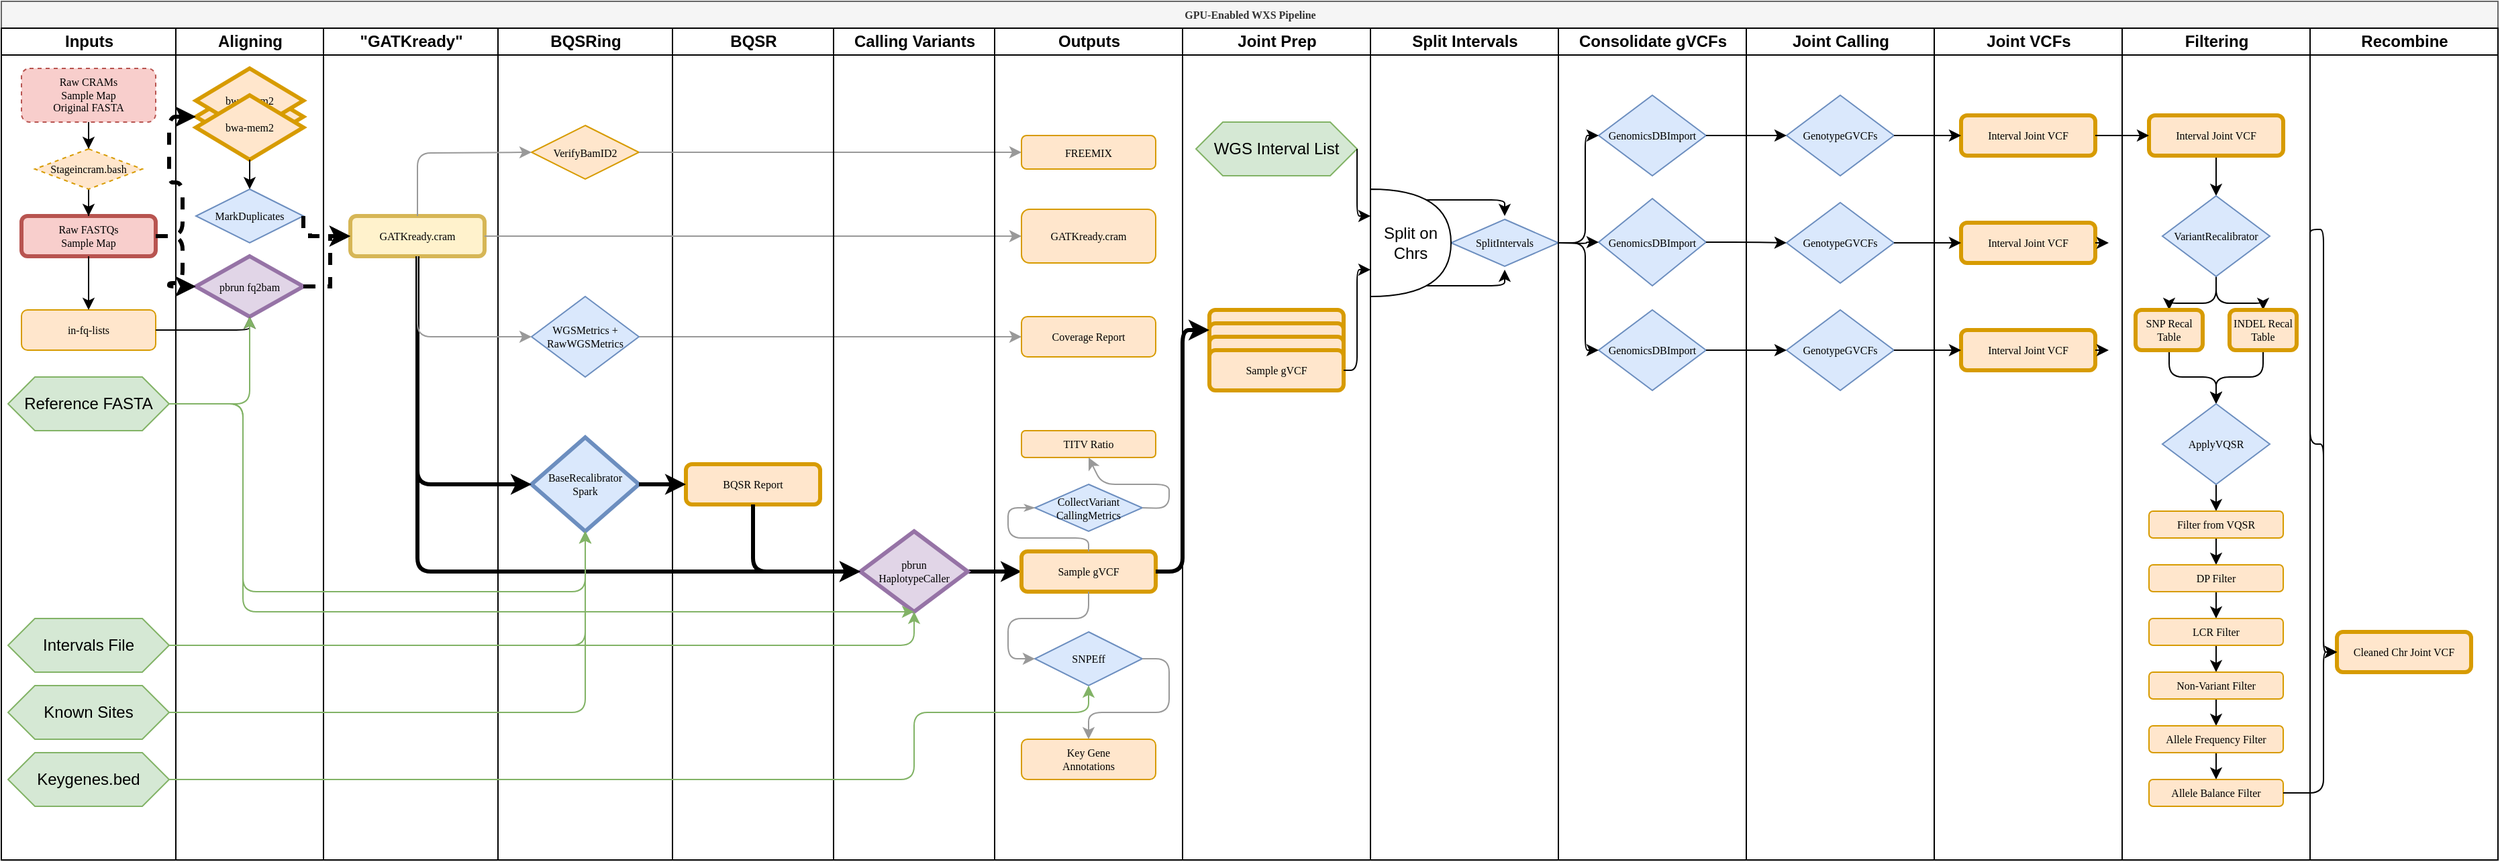 <mxfile version="20.5.1" type="device"><diagram name="Page-1" id="74e2e168-ea6b-b213-b513-2b3c1d86103e"><mxGraphModel dx="782" dy="436" grid="1" gridSize="10" guides="1" tooltips="1" connect="1" arrows="1" fold="1" page="1" pageScale="1" pageWidth="1100" pageHeight="850" background="none" math="0" shadow="0"><root><mxCell id="0"/><mxCell id="1" parent="0"/><mxCell id="77e6c97f196da883-1" value="GPU-Enabled WXS Pipeline" style="swimlane;html=1;childLayout=stackLayout;startSize=20;rounded=0;shadow=0;labelBackgroundColor=none;strokeWidth=1;fontFamily=Verdana;fontSize=8;align=center;fillColor=#f5f5f5;fontColor=#333333;strokeColor=#666666;" parent="1" vertex="1"><mxGeometry x="110" y="30" width="1860" height="640" as="geometry"/></mxCell><mxCell id="77e6c97f196da883-2" value="Inputs" style="swimlane;html=1;startSize=20;" parent="77e6c97f196da883-1" vertex="1"><mxGeometry y="20" width="130" height="620" as="geometry"/></mxCell><mxCell id="Nnj7Wq_yGs6EVmE-nwQ6-4" value="" style="edgeStyle=orthogonalEdgeStyle;rounded=0;orthogonalLoop=1;jettySize=auto;html=1;dashed=1;dashPattern=1 1;" parent="77e6c97f196da883-2" source="77e6c97f196da883-8" target="Nnj7Wq_yGs6EVmE-nwQ6-1" edge="1"><mxGeometry relative="1" as="geometry"/></mxCell><mxCell id="77e6c97f196da883-8" value="Raw CRAMs&lt;br&gt;Sample Map&lt;br&gt;Original FASTA" style="rounded=1;whiteSpace=wrap;html=1;shadow=0;labelBackgroundColor=none;strokeWidth=1;fontFamily=Verdana;fontSize=8;align=center;dashed=1;fillColor=#f8cecc;strokeColor=#b85450;" parent="77e6c97f196da883-2" vertex="1"><mxGeometry x="15" y="30" width="100" height="40" as="geometry"/></mxCell><mxCell id="77e6c97f196da883-9" value="Raw FASTQs&lt;br&gt;Sample Map" style="rounded=1;whiteSpace=wrap;html=1;shadow=0;labelBackgroundColor=none;strokeWidth=3;fontFamily=Verdana;fontSize=8;align=center;fillColor=#f8cecc;strokeColor=#b85450;" parent="77e6c97f196da883-2" vertex="1"><mxGeometry x="15" y="140" width="100" height="30" as="geometry"/></mxCell><mxCell id="Nnj7Wq_yGs6EVmE-nwQ6-3" value="" style="edgeStyle=orthogonalEdgeStyle;rounded=0;orthogonalLoop=1;jettySize=auto;html=1;dashed=1;dashPattern=1 1;" parent="77e6c97f196da883-2" source="Nnj7Wq_yGs6EVmE-nwQ6-1" target="77e6c97f196da883-9" edge="1"><mxGeometry relative="1" as="geometry"/></mxCell><mxCell id="Nnj7Wq_yGs6EVmE-nwQ6-1" value="Stageincram.bash" style="rhombus;whiteSpace=wrap;html=1;rounded=0;shadow=0;labelBackgroundColor=none;strokeWidth=1;fontFamily=Verdana;fontSize=8;align=center;dashed=1;fillColor=#ffe6cc;strokeColor=#d79b00;" parent="77e6c97f196da883-2" vertex="1"><mxGeometry x="25" y="90" width="80" height="30" as="geometry"/></mxCell><mxCell id="Nnj7Wq_yGs6EVmE-nwQ6-7" value="in-fq-lists" style="rounded=1;whiteSpace=wrap;html=1;shadow=0;labelBackgroundColor=none;strokeWidth=1;fontFamily=Verdana;fontSize=8;align=center;fillColor=#ffe6cc;strokeColor=#d79b00;" parent="77e6c97f196da883-2" vertex="1"><mxGeometry x="15" y="210" width="100" height="30" as="geometry"/></mxCell><mxCell id="Nnj7Wq_yGs6EVmE-nwQ6-11" value="" style="endArrow=classic;html=1;rounded=0;exitX=0.5;exitY=1;exitDx=0;exitDy=0;entryX=0.5;entryY=0;entryDx=0;entryDy=0;" parent="77e6c97f196da883-2" source="77e6c97f196da883-9" target="Nnj7Wq_yGs6EVmE-nwQ6-7" edge="1"><mxGeometry width="50" height="50" relative="1" as="geometry"><mxPoint x="305" y="240" as="sourcePoint"/><mxPoint x="355" y="190" as="targetPoint"/><Array as="points"/></mxGeometry></mxCell><mxCell id="Nnj7Wq_yGs6EVmE-nwQ6-55" value="Reference FASTA" style="shape=hexagon;perimeter=hexagonPerimeter2;whiteSpace=wrap;html=1;fixedSize=1;fillColor=#d5e8d4;strokeColor=#82b366;" parent="77e6c97f196da883-2" vertex="1"><mxGeometry x="5" y="260" width="120" height="40" as="geometry"/></mxCell><mxCell id="Nnj7Wq_yGs6EVmE-nwQ6-56" value="Intervals File" style="shape=hexagon;perimeter=hexagonPerimeter2;whiteSpace=wrap;html=1;fixedSize=1;fillColor=#d5e8d4;strokeColor=#82b366;" parent="77e6c97f196da883-2" vertex="1"><mxGeometry x="5" y="440" width="120" height="40" as="geometry"/></mxCell><mxCell id="Nnj7Wq_yGs6EVmE-nwQ6-62" value="Known Sites" style="shape=hexagon;perimeter=hexagonPerimeter2;whiteSpace=wrap;html=1;fixedSize=1;fillColor=#d5e8d4;strokeColor=#82b366;" parent="77e6c97f196da883-2" vertex="1"><mxGeometry x="5" y="490" width="120" height="40" as="geometry"/></mxCell><mxCell id="Nnj7Wq_yGs6EVmE-nwQ6-66" value="Keygenes.bed" style="shape=hexagon;perimeter=hexagonPerimeter2;whiteSpace=wrap;html=1;fixedSize=1;fillColor=#d5e8d4;strokeColor=#82b366;" parent="77e6c97f196da883-2" vertex="1"><mxGeometry x="5" y="540" width="120" height="40" as="geometry"/></mxCell><mxCell id="Nnj7Wq_yGs6EVmE-nwQ6-24" value="" style="edgeStyle=orthogonalEdgeStyle;rounded=0;orthogonalLoop=1;jettySize=auto;html=1;fillColor=#f5f5f5;strokeColor=#999999;" parent="77e6c97f196da883-1" source="Nnj7Wq_yGs6EVmE-nwQ6-22" target="Nnj7Wq_yGs6EVmE-nwQ6-23" edge="1"><mxGeometry relative="1" as="geometry"/></mxCell><mxCell id="77e6c97f196da883-3" value="Aligning" style="swimlane;html=1;startSize=20;" parent="77e6c97f196da883-1" vertex="1"><mxGeometry x="130" y="20" width="110" height="620" as="geometry"/></mxCell><mxCell id="Nnj7Wq_yGs6EVmE-nwQ6-5" value="pbrun fq2bam" style="rhombus;whiteSpace=wrap;html=1;rounded=0;shadow=0;labelBackgroundColor=none;strokeWidth=3;fontFamily=Verdana;fontSize=8;align=center;fillColor=#e1d5e7;strokeColor=#9673a6;" parent="77e6c97f196da883-3" vertex="1"><mxGeometry x="15" y="170" width="80" height="45" as="geometry"/></mxCell><mxCell id="TSq1mU4a56lTS22iXald-4" value="bwa-mem2" style="rhombus;whiteSpace=wrap;html=1;rounded=0;shadow=0;labelBackgroundColor=none;strokeWidth=3;fontFamily=Verdana;fontSize=8;align=center;fillColor=#ffe6cc;strokeColor=#d79b00;" parent="77e6c97f196da883-3" vertex="1"><mxGeometry x="15" y="42" width="80" height="48" as="geometry"/></mxCell><mxCell id="xKvOOhsYieL9IacCuS3Y-2" value="bwa-mem2" style="rhombus;whiteSpace=wrap;html=1;rounded=0;shadow=0;labelBackgroundColor=none;strokeWidth=3;fontFamily=Verdana;fontSize=8;align=center;fillColor=#ffe6cc;strokeColor=#d79b00;" vertex="1" parent="77e6c97f196da883-3"><mxGeometry x="15" y="30" width="80" height="48" as="geometry"/></mxCell><mxCell id="xKvOOhsYieL9IacCuS3Y-3" value="bwa-mem2" style="rhombus;whiteSpace=wrap;html=1;rounded=0;shadow=0;labelBackgroundColor=none;strokeWidth=3;fontFamily=Verdana;fontSize=8;align=center;fillColor=#ffe6cc;strokeColor=#d79b00;" vertex="1" parent="77e6c97f196da883-3"><mxGeometry x="15" y="50" width="80" height="48" as="geometry"/></mxCell><mxCell id="xKvOOhsYieL9IacCuS3Y-5" value="MarkDuplicates" style="rhombus;whiteSpace=wrap;html=1;rounded=0;shadow=0;labelBackgroundColor=none;strokeWidth=1;fontFamily=Verdana;fontSize=8;align=center;fillColor=#dae8fc;strokeColor=#6c8ebf;" vertex="1" parent="77e6c97f196da883-3"><mxGeometry x="15" y="120" width="80" height="40" as="geometry"/></mxCell><mxCell id="xKvOOhsYieL9IacCuS3Y-4" style="edgeStyle=orthogonalEdgeStyle;rounded=0;orthogonalLoop=1;jettySize=auto;html=1;exitX=0.5;exitY=1;exitDx=0;exitDy=0;entryX=0.5;entryY=0;entryDx=0;entryDy=0;" edge="1" parent="77e6c97f196da883-3" source="xKvOOhsYieL9IacCuS3Y-3" target="xKvOOhsYieL9IacCuS3Y-5"><mxGeometry relative="1" as="geometry"><mxPoint x="55" y="120" as="targetPoint"/></mxGeometry></mxCell><mxCell id="77e6c97f196da883-4" value="&quot;GATKready&quot;" style="swimlane;html=1;startSize=20;" parent="77e6c97f196da883-1" vertex="1"><mxGeometry x="240" y="20" width="130" height="620" as="geometry"/></mxCell><mxCell id="Nnj7Wq_yGs6EVmE-nwQ6-12" value="GATKready.cram" style="rounded=1;whiteSpace=wrap;html=1;shadow=0;labelBackgroundColor=none;strokeWidth=3;fontFamily=Verdana;fontSize=8;align=center;fillColor=#fff2cc;strokeColor=#d6b656;" parent="77e6c97f196da883-4" vertex="1"><mxGeometry x="20" y="140" width="100" height="30" as="geometry"/></mxCell><mxCell id="77e6c97f196da883-5" value="BQSRing" style="swimlane;html=1;startSize=20;" parent="77e6c97f196da883-1" vertex="1"><mxGeometry x="370" y="20" width="130" height="620" as="geometry"/></mxCell><mxCell id="Nnj7Wq_yGs6EVmE-nwQ6-36" style="edgeStyle=orthogonalEdgeStyle;rounded=1;orthogonalLoop=1;jettySize=auto;html=1;exitX=0.5;exitY=1;exitDx=0;exitDy=0;" parent="77e6c97f196da883-5" edge="1"><mxGeometry relative="1" as="geometry"><mxPoint x="80" y="440" as="sourcePoint"/><mxPoint x="80" y="440" as="targetPoint"/></mxGeometry></mxCell><mxCell id="Nnj7Wq_yGs6EVmE-nwQ6-22" value="WGSMetrics + RawWGSMetrics" style="rhombus;whiteSpace=wrap;html=1;rounded=0;shadow=0;labelBackgroundColor=none;strokeWidth=1;fontFamily=Verdana;fontSize=8;align=center;fillColor=#dae8fc;strokeColor=#6c8ebf;" parent="77e6c97f196da883-5" vertex="1"><mxGeometry x="25" y="200" width="80" height="60" as="geometry"/></mxCell><mxCell id="Nnj7Wq_yGs6EVmE-nwQ6-17" value="BaseRecalibrator&lt;br&gt;Spark" style="rhombus;whiteSpace=wrap;html=1;rounded=0;shadow=0;labelBackgroundColor=none;strokeWidth=3;fontFamily=Verdana;fontSize=8;align=center;fillColor=#dae8fc;strokeColor=#6c8ebf;" parent="77e6c97f196da883-5" vertex="1"><mxGeometry x="25" y="305" width="80" height="70" as="geometry"/></mxCell><mxCell id="Nnj7Wq_yGs6EVmE-nwQ6-28" value="VerifyBamID2" style="rhombus;whiteSpace=wrap;html=1;rounded=0;shadow=0;labelBackgroundColor=none;strokeWidth=1;fontFamily=Verdana;fontSize=8;align=center;fillColor=#ffe6cc;strokeColor=#d79b00;" parent="77e6c97f196da883-5" vertex="1"><mxGeometry x="25" y="72.5" width="80" height="40" as="geometry"/></mxCell><mxCell id="77e6c97f196da883-6" value="BQSR" style="swimlane;html=1;startSize=20;" parent="77e6c97f196da883-1" vertex="1"><mxGeometry x="500" y="20" width="120" height="620" as="geometry"/></mxCell><mxCell id="Nnj7Wq_yGs6EVmE-nwQ6-25" value="BQSR Report" style="rounded=1;whiteSpace=wrap;html=1;shadow=0;labelBackgroundColor=none;strokeWidth=3;fontFamily=Verdana;fontSize=8;align=center;fillColor=#ffe6cc;strokeColor=#d79b00;" parent="77e6c97f196da883-6" vertex="1"><mxGeometry x="10" y="325" width="100" height="30" as="geometry"/></mxCell><mxCell id="Nnj7Wq_yGs6EVmE-nwQ6-13" value="" style="edgeStyle=orthogonalEdgeStyle;rounded=0;orthogonalLoop=1;jettySize=auto;html=1;strokeWidth=3;dashed=1;" parent="77e6c97f196da883-1" source="Nnj7Wq_yGs6EVmE-nwQ6-5" target="Nnj7Wq_yGs6EVmE-nwQ6-12" edge="1"><mxGeometry relative="1" as="geometry"/></mxCell><mxCell id="Nnj7Wq_yGs6EVmE-nwQ6-19" value="" style="edgeStyle=orthogonalEdgeStyle;rounded=0;orthogonalLoop=1;jettySize=auto;html=1;fillColor=#f5f5f5;strokeColor=#999999;exitX=1;exitY=0.5;exitDx=0;exitDy=0;" parent="77e6c97f196da883-1" source="Nnj7Wq_yGs6EVmE-nwQ6-12" target="77e6c97f196da883-12" edge="1"><mxGeometry relative="1" as="geometry"><mxPoint x="475" y="175" as="sourcePoint"/></mxGeometry></mxCell><mxCell id="Nnj7Wq_yGs6EVmE-nwQ6-26" value="" style="edgeStyle=orthogonalEdgeStyle;rounded=0;orthogonalLoop=1;jettySize=auto;html=1;strokeWidth=3;" parent="77e6c97f196da883-1" source="Nnj7Wq_yGs6EVmE-nwQ6-17" target="Nnj7Wq_yGs6EVmE-nwQ6-25" edge="1"><mxGeometry relative="1" as="geometry"/></mxCell><mxCell id="Nnj7Wq_yGs6EVmE-nwQ6-32" value="" style="edgeStyle=orthogonalEdgeStyle;rounded=0;orthogonalLoop=1;jettySize=auto;html=1;strokeColor=#999999;" parent="77e6c97f196da883-1" source="Nnj7Wq_yGs6EVmE-nwQ6-28" target="Nnj7Wq_yGs6EVmE-nwQ6-31" edge="1"><mxGeometry relative="1" as="geometry"/></mxCell><mxCell id="Nnj7Wq_yGs6EVmE-nwQ6-37" value="" style="edgeStyle=orthogonalEdgeStyle;rounded=1;orthogonalLoop=1;jettySize=auto;html=1;strokeWidth=3;" parent="77e6c97f196da883-1" source="Nnj7Wq_yGs6EVmE-nwQ6-33" target="77e6c97f196da883-15" edge="1"><mxGeometry relative="1" as="geometry"/></mxCell><mxCell id="Nnj7Wq_yGs6EVmE-nwQ6-18" value="" style="edgeStyle=orthogonalEdgeStyle;rounded=1;orthogonalLoop=1;jettySize=auto;html=1;entryX=0;entryY=0.5;entryDx=0;entryDy=0;strokeWidth=3;" parent="77e6c97f196da883-1" source="Nnj7Wq_yGs6EVmE-nwQ6-12" target="Nnj7Wq_yGs6EVmE-nwQ6-17" edge="1"><mxGeometry relative="1" as="geometry"><Array as="points"><mxPoint x="310" y="360"/></Array></mxGeometry></mxCell><mxCell id="Nnj7Wq_yGs6EVmE-nwQ6-8" value="" style="endArrow=classic;html=1;rounded=1;exitX=1;exitY=0.5;exitDx=0;exitDy=0;entryX=0.5;entryY=1;entryDx=0;entryDy=0;" parent="77e6c97f196da883-1" source="Nnj7Wq_yGs6EVmE-nwQ6-7" target="Nnj7Wq_yGs6EVmE-nwQ6-5" edge="1"><mxGeometry width="50" height="50" relative="1" as="geometry"><mxPoint x="310" y="270" as="sourcePoint"/><mxPoint x="360" y="220" as="targetPoint"/><Array as="points"><mxPoint x="185" y="245"/></Array></mxGeometry></mxCell><mxCell id="77e6c97f196da883-7" value="Calling Variants" style="swimlane;html=1;startSize=20;" parent="77e6c97f196da883-1" vertex="1"><mxGeometry x="620" y="20" width="120" height="620" as="geometry"/></mxCell><mxCell id="Nnj7Wq_yGs6EVmE-nwQ6-33" value="pbrun&lt;br&gt;HaplotypeCaller" style="rhombus;whiteSpace=wrap;html=1;rounded=0;shadow=0;labelBackgroundColor=none;strokeWidth=3;fontFamily=Verdana;fontSize=8;align=center;fillColor=#e1d5e7;strokeColor=#9673a6;" parent="77e6c97f196da883-7" vertex="1"><mxGeometry x="20" y="375" width="80" height="60" as="geometry"/></mxCell><mxCell id="Nnj7Wq_yGs6EVmE-nwQ6-35" value="" style="endArrow=classic;html=1;rounded=1;exitX=0.5;exitY=1;exitDx=0;exitDy=0;entryX=0;entryY=0.5;entryDx=0;entryDy=0;strokeWidth=3;" parent="77e6c97f196da883-1" source="Nnj7Wq_yGs6EVmE-nwQ6-12" target="Nnj7Wq_yGs6EVmE-nwQ6-33" edge="1"><mxGeometry width="50" height="50" relative="1" as="geometry"><mxPoint x="310" y="280" as="sourcePoint"/><mxPoint x="190" y="420" as="targetPoint"/><Array as="points"><mxPoint x="310" y="425"/></Array></mxGeometry></mxCell><mxCell id="Nnj7Wq_yGs6EVmE-nwQ6-34" value="" style="edgeStyle=orthogonalEdgeStyle;rounded=1;orthogonalLoop=1;jettySize=auto;html=1;strokeWidth=3;" parent="77e6c97f196da883-1" source="Nnj7Wq_yGs6EVmE-nwQ6-25" target="Nnj7Wq_yGs6EVmE-nwQ6-33" edge="1"><mxGeometry relative="1" as="geometry"><Array as="points"><mxPoint x="560" y="425"/></Array></mxGeometry></mxCell><mxCell id="Nnj7Wq_yGs6EVmE-nwQ6-51" value="" style="edgeStyle=orthogonalEdgeStyle;rounded=1;orthogonalLoop=1;jettySize=auto;html=1;strokeWidth=3;dashed=1;" parent="77e6c97f196da883-1" source="77e6c97f196da883-9" target="Nnj7Wq_yGs6EVmE-nwQ6-5" edge="1"><mxGeometry relative="1" as="geometry"/></mxCell><mxCell id="Nnj7Wq_yGs6EVmE-nwQ6-44" value="Outputs" style="swimlane;html=1;startSize=20;" parent="77e6c97f196da883-1" vertex="1"><mxGeometry x="740" y="20" width="140" height="620" as="geometry"/></mxCell><mxCell id="77e6c97f196da883-15" value="Sample gVCF" style="rounded=1;whiteSpace=wrap;html=1;shadow=0;labelBackgroundColor=none;strokeWidth=3;fontFamily=Verdana;fontSize=8;align=center;fillColor=#ffe6cc;strokeColor=#d79b00;" parent="Nnj7Wq_yGs6EVmE-nwQ6-44" vertex="1"><mxGeometry x="20" y="390" width="100" height="30" as="geometry"/></mxCell><mxCell id="77e6c97f196da883-18" value="TITV Ratio" style="rounded=1;whiteSpace=wrap;html=1;shadow=0;labelBackgroundColor=none;strokeWidth=1;fontFamily=Verdana;fontSize=8;align=center;fillColor=#ffe6cc;strokeColor=#d79b00;" parent="Nnj7Wq_yGs6EVmE-nwQ6-44" vertex="1"><mxGeometry x="20" y="300" width="100" height="20" as="geometry"/></mxCell><mxCell id="Nnj7Wq_yGs6EVmE-nwQ6-23" value="Coverage Report" style="rounded=1;whiteSpace=wrap;html=1;shadow=0;labelBackgroundColor=none;strokeWidth=1;fontFamily=Verdana;fontSize=8;align=center;fillColor=#ffe6cc;strokeColor=#d79b00;" parent="Nnj7Wq_yGs6EVmE-nwQ6-44" vertex="1"><mxGeometry x="20" y="215" width="100" height="30" as="geometry"/></mxCell><mxCell id="77e6c97f196da883-12" value="GATKready.cram" style="rounded=1;whiteSpace=wrap;html=1;shadow=0;labelBackgroundColor=none;strokeWidth=1;fontFamily=Verdana;fontSize=8;align=center;fillColor=#ffe6cc;strokeColor=#d79b00;" parent="Nnj7Wq_yGs6EVmE-nwQ6-44" vertex="1"><mxGeometry x="20" y="135" width="100" height="40" as="geometry"/></mxCell><mxCell id="Nnj7Wq_yGs6EVmE-nwQ6-31" value="FREEMIX" style="rounded=1;whiteSpace=wrap;html=1;shadow=0;labelBackgroundColor=none;strokeWidth=1;fontFamily=Verdana;fontSize=8;align=center;fillColor=#ffe6cc;strokeColor=#d79b00;" parent="Nnj7Wq_yGs6EVmE-nwQ6-44" vertex="1"><mxGeometry x="20" y="80" width="100" height="25" as="geometry"/></mxCell><mxCell id="Nnj7Wq_yGs6EVmE-nwQ6-68" value="Key Gene &lt;br&gt;Annotations" style="rounded=1;whiteSpace=wrap;html=1;shadow=0;labelBackgroundColor=none;strokeWidth=1;fontFamily=Verdana;fontSize=8;align=center;fillColor=#ffe6cc;strokeColor=#d79b00;" parent="Nnj7Wq_yGs6EVmE-nwQ6-44" vertex="1"><mxGeometry x="20" y="530" width="100" height="30" as="geometry"/></mxCell><mxCell id="77e6c97f196da883-16" value="CollectVariant CallingMetrics" style="rhombus;whiteSpace=wrap;html=1;rounded=0;shadow=0;labelBackgroundColor=none;strokeWidth=1;fontFamily=Verdana;fontSize=8;align=center;fillColor=#dae8fc;strokeColor=#6c8ebf;" parent="Nnj7Wq_yGs6EVmE-nwQ6-44" vertex="1"><mxGeometry x="30" y="340" width="80" height="35" as="geometry"/></mxCell><mxCell id="107ba76e4e335f99-1" style="edgeStyle=orthogonalEdgeStyle;rounded=1;html=1;labelBackgroundColor=none;startArrow=none;startFill=0;startSize=5;endArrow=classicThin;endFill=1;endSize=5;jettySize=auto;orthogonalLoop=1;strokeWidth=1;fontFamily=Verdana;fontSize=8;exitX=0.5;exitY=0;exitDx=0;exitDy=0;strokeColor=#999999;entryX=0;entryY=0.5;entryDx=0;entryDy=0;" parent="Nnj7Wq_yGs6EVmE-nwQ6-44" source="77e6c97f196da883-15" target="77e6c97f196da883-16" edge="1"><mxGeometry relative="1" as="geometry"><mxPoint x="-130" y="420" as="targetPoint"/><Array as="points"><mxPoint x="70" y="380"/><mxPoint x="10" y="380"/><mxPoint x="10" y="358"/></Array></mxGeometry></mxCell><mxCell id="Nnj7Wq_yGs6EVmE-nwQ6-71" value="" style="endArrow=classic;html=1;rounded=1;strokeColor=#999999;strokeWidth=1;exitX=1;exitY=0.5;exitDx=0;exitDy=0;entryX=0.5;entryY=1;entryDx=0;entryDy=0;" parent="Nnj7Wq_yGs6EVmE-nwQ6-44" source="77e6c97f196da883-16" target="77e6c97f196da883-18" edge="1"><mxGeometry width="50" height="50" relative="1" as="geometry"><mxPoint x="-250" y="380" as="sourcePoint"/><mxPoint x="-200" y="330" as="targetPoint"/><Array as="points"><mxPoint x="130" y="358"/><mxPoint x="130" y="340"/><mxPoint x="110" y="340"/><mxPoint x="80" y="340"/></Array></mxGeometry></mxCell><mxCell id="Nnj7Wq_yGs6EVmE-nwQ6-64" value="SNPEff" style="rhombus;whiteSpace=wrap;html=1;rounded=0;shadow=0;labelBackgroundColor=none;strokeWidth=1;fontFamily=Verdana;fontSize=8;align=center;fillColor=#dae8fc;strokeColor=#6c8ebf;" parent="Nnj7Wq_yGs6EVmE-nwQ6-44" vertex="1"><mxGeometry x="30" y="450" width="80" height="40" as="geometry"/></mxCell><mxCell id="Nnj7Wq_yGs6EVmE-nwQ6-69" value="" style="edgeStyle=orthogonalEdgeStyle;rounded=1;orthogonalLoop=1;jettySize=auto;html=1;strokeColor=#999999;strokeWidth=1;exitX=1;exitY=0.5;exitDx=0;exitDy=0;" parent="Nnj7Wq_yGs6EVmE-nwQ6-44" source="Nnj7Wq_yGs6EVmE-nwQ6-64" target="Nnj7Wq_yGs6EVmE-nwQ6-68" edge="1"><mxGeometry relative="1" as="geometry"/></mxCell><mxCell id="Nnj7Wq_yGs6EVmE-nwQ6-72" value="" style="endArrow=classic;html=1;rounded=1;strokeColor=#999999;strokeWidth=1;exitX=0.5;exitY=1;exitDx=0;exitDy=0;entryX=0;entryY=0.5;entryDx=0;entryDy=0;" parent="Nnj7Wq_yGs6EVmE-nwQ6-44" source="77e6c97f196da883-15" target="Nnj7Wq_yGs6EVmE-nwQ6-64" edge="1"><mxGeometry width="50" height="50" relative="1" as="geometry"><mxPoint x="-230" y="490" as="sourcePoint"/><mxPoint x="-180" y="440" as="targetPoint"/><Array as="points"><mxPoint x="70" y="440"/><mxPoint x="10" y="440"/><mxPoint x="10" y="470"/></Array></mxGeometry></mxCell><mxCell id="Nnj7Wq_yGs6EVmE-nwQ6-57" value="" style="endArrow=classic;html=1;rounded=1;exitX=1;exitY=0.5;exitDx=0;exitDy=0;entryX=0.5;entryY=1;entryDx=0;entryDy=0;fillColor=#d5e8d4;strokeColor=#82b366;" parent="77e6c97f196da883-1" source="Nnj7Wq_yGs6EVmE-nwQ6-56" target="Nnj7Wq_yGs6EVmE-nwQ6-17" edge="1"><mxGeometry width="50" height="50" relative="1" as="geometry"><mxPoint x="290" y="230" as="sourcePoint"/><mxPoint x="340" y="180" as="targetPoint"/><Array as="points"><mxPoint x="435" y="480"/></Array></mxGeometry></mxCell><mxCell id="Nnj7Wq_yGs6EVmE-nwQ6-58" value="" style="endArrow=classic;html=1;rounded=1;exitX=1;exitY=0.5;exitDx=0;exitDy=0;entryX=0.5;entryY=1;entryDx=0;entryDy=0;fillColor=#d5e8d4;strokeColor=#82b366;" parent="77e6c97f196da883-1" source="Nnj7Wq_yGs6EVmE-nwQ6-55" target="Nnj7Wq_yGs6EVmE-nwQ6-5" edge="1"><mxGeometry width="50" height="50" relative="1" as="geometry"><mxPoint x="290" y="230" as="sourcePoint"/><mxPoint x="340" y="180" as="targetPoint"/><Array as="points"><mxPoint x="185" y="300"/></Array></mxGeometry></mxCell><mxCell id="Nnj7Wq_yGs6EVmE-nwQ6-59" value="" style="endArrow=classic;html=1;rounded=1;exitX=1;exitY=0.5;exitDx=0;exitDy=0;entryX=0.5;entryY=1;entryDx=0;entryDy=0;fillColor=#d5e8d4;strokeColor=#82b366;" parent="77e6c97f196da883-1" source="Nnj7Wq_yGs6EVmE-nwQ6-55" target="Nnj7Wq_yGs6EVmE-nwQ6-17" edge="1"><mxGeometry width="50" height="50" relative="1" as="geometry"><mxPoint x="290" y="230" as="sourcePoint"/><mxPoint x="435" y="400" as="targetPoint"/><Array as="points"><mxPoint x="180" y="300"/><mxPoint x="180" y="440"/><mxPoint x="435" y="440"/></Array></mxGeometry></mxCell><mxCell id="Nnj7Wq_yGs6EVmE-nwQ6-60" value="" style="endArrow=classic;html=1;rounded=1;exitX=1;exitY=0.5;exitDx=0;exitDy=0;entryX=0.5;entryY=1;entryDx=0;entryDy=0;fillColor=#d5e8d4;strokeColor=#82b366;" parent="77e6c97f196da883-1" source="Nnj7Wq_yGs6EVmE-nwQ6-55" target="Nnj7Wq_yGs6EVmE-nwQ6-33" edge="1"><mxGeometry width="50" height="50" relative="1" as="geometry"><mxPoint x="290" y="410" as="sourcePoint"/><mxPoint x="340" y="360" as="targetPoint"/><Array as="points"><mxPoint x="180" y="300"/><mxPoint x="180" y="455"/></Array></mxGeometry></mxCell><mxCell id="Nnj7Wq_yGs6EVmE-nwQ6-61" value="" style="endArrow=classic;html=1;rounded=1;exitX=1;exitY=0.5;exitDx=0;exitDy=0;entryX=0.5;entryY=1;entryDx=0;entryDy=0;fillColor=#d5e8d4;strokeColor=#82b366;" parent="77e6c97f196da883-1" source="Nnj7Wq_yGs6EVmE-nwQ6-56" target="Nnj7Wq_yGs6EVmE-nwQ6-33" edge="1"><mxGeometry width="50" height="50" relative="1" as="geometry"><mxPoint x="290" y="410" as="sourcePoint"/><mxPoint x="340" y="360" as="targetPoint"/><Array as="points"><mxPoint x="680" y="480"/></Array></mxGeometry></mxCell><mxCell id="Nnj7Wq_yGs6EVmE-nwQ6-63" value="" style="endArrow=classic;html=1;rounded=1;strokeColor=#82b366;strokeWidth=1;fillColor=#d5e8d4;exitX=1;exitY=0.5;exitDx=0;exitDy=0;entryX=0.5;entryY=1;entryDx=0;entryDy=0;" parent="77e6c97f196da883-1" source="Nnj7Wq_yGs6EVmE-nwQ6-62" target="Nnj7Wq_yGs6EVmE-nwQ6-17" edge="1"><mxGeometry width="50" height="50" relative="1" as="geometry"><mxPoint x="350" y="410" as="sourcePoint"/><mxPoint x="400" y="360" as="targetPoint"/><Array as="points"><mxPoint x="435" y="530"/></Array></mxGeometry></mxCell><mxCell id="Nnj7Wq_yGs6EVmE-nwQ6-67" value="" style="endArrow=classic;html=1;rounded=1;strokeColor=#82b366;strokeWidth=1;fillColor=#d5e8d4;exitX=1;exitY=0.5;exitDx=0;exitDy=0;entryX=0.5;entryY=1;entryDx=0;entryDy=0;" parent="77e6c97f196da883-1" source="Nnj7Wq_yGs6EVmE-nwQ6-66" target="Nnj7Wq_yGs6EVmE-nwQ6-64" edge="1"><mxGeometry width="50" height="50" relative="1" as="geometry"><mxPoint x="245" y="570" as="sourcePoint"/><mxPoint x="555" y="435" as="targetPoint"/><Array as="points"><mxPoint x="680" y="580"/><mxPoint x="680" y="530"/><mxPoint x="810" y="530"/></Array></mxGeometry></mxCell><mxCell id="TSq1mU4a56lTS22iXald-2" value="" style="edgeStyle=orthogonalEdgeStyle;rounded=1;orthogonalLoop=1;jettySize=auto;html=1;strokeWidth=3;exitX=1;exitY=0.5;exitDx=0;exitDy=0;entryX=0;entryY=0.5;entryDx=0;entryDy=0;dashed=1;" parent="77e6c97f196da883-1" source="77e6c97f196da883-9" target="TSq1mU4a56lTS22iXald-4" edge="1"><mxGeometry relative="1" as="geometry"><mxPoint x="115" y="122" as="sourcePoint"/><mxPoint x="145" y="122" as="targetPoint"/></mxGeometry></mxCell><mxCell id="TSq1mU4a56lTS22iXald-5" value="" style="edgeStyle=orthogonalEdgeStyle;rounded=0;orthogonalLoop=1;jettySize=auto;html=1;strokeWidth=3;exitX=1;exitY=0.5;exitDx=0;exitDy=0;entryX=0;entryY=0.5;entryDx=0;entryDy=0;dashed=1;" parent="77e6c97f196da883-1" source="xKvOOhsYieL9IacCuS3Y-5" target="Nnj7Wq_yGs6EVmE-nwQ6-12" edge="1"><mxGeometry relative="1" as="geometry"><mxPoint x="280" y="110" as="sourcePoint"/><mxPoint x="315" y="110" as="targetPoint"/><Array as="points"><mxPoint x="225" y="170"/><mxPoint x="230" y="170"/><mxPoint x="230" y="175"/></Array></mxGeometry></mxCell><mxCell id="Nnj7Wq_yGs6EVmE-nwQ6-30" value="" style="endArrow=classic;html=1;rounded=1;entryX=0;entryY=0.5;entryDx=0;entryDy=0;strokeColor=#999999;exitX=0.5;exitY=0;exitDx=0;exitDy=0;" parent="77e6c97f196da883-1" source="Nnj7Wq_yGs6EVmE-nwQ6-12" target="Nnj7Wq_yGs6EVmE-nwQ6-28" edge="1"><mxGeometry width="50" height="50" relative="1" as="geometry"><mxPoint x="570" y="133" as="sourcePoint"/><mxPoint x="150" y="230" as="targetPoint"/><Array as="points"><mxPoint x="310" y="113"/></Array></mxGeometry></mxCell><mxCell id="xKvOOhsYieL9IacCuS3Y-6" value="Joint Prep" style="swimlane;html=1;startSize=20;" vertex="1" parent="77e6c97f196da883-1"><mxGeometry x="880" y="20" width="140" height="620" as="geometry"/></mxCell><mxCell id="xKvOOhsYieL9IacCuS3Y-21" value="Sample gVCF" style="rounded=1;whiteSpace=wrap;html=1;shadow=0;labelBackgroundColor=none;strokeWidth=3;fontFamily=Verdana;fontSize=8;align=center;fillColor=#ffe6cc;strokeColor=#d79b00;" vertex="1" parent="xKvOOhsYieL9IacCuS3Y-6"><mxGeometry x="20" y="210" width="100" height="30" as="geometry"/></mxCell><mxCell id="xKvOOhsYieL9IacCuS3Y-22" value="Sample gVCF" style="rounded=1;whiteSpace=wrap;html=1;shadow=0;labelBackgroundColor=none;strokeWidth=3;fontFamily=Verdana;fontSize=8;align=center;fillColor=#ffe6cc;strokeColor=#d79b00;" vertex="1" parent="xKvOOhsYieL9IacCuS3Y-6"><mxGeometry x="20" y="220" width="100" height="30" as="geometry"/></mxCell><mxCell id="xKvOOhsYieL9IacCuS3Y-23" value="Sample gVCF" style="rounded=1;whiteSpace=wrap;html=1;shadow=0;labelBackgroundColor=none;strokeWidth=3;fontFamily=Verdana;fontSize=8;align=center;fillColor=#ffe6cc;strokeColor=#d79b00;" vertex="1" parent="xKvOOhsYieL9IacCuS3Y-6"><mxGeometry x="20" y="230" width="100" height="30" as="geometry"/></mxCell><mxCell id="xKvOOhsYieL9IacCuS3Y-24" value="Sample gVCF" style="rounded=1;whiteSpace=wrap;html=1;shadow=0;labelBackgroundColor=none;strokeWidth=3;fontFamily=Verdana;fontSize=8;align=center;fillColor=#ffe6cc;strokeColor=#d79b00;" vertex="1" parent="xKvOOhsYieL9IacCuS3Y-6"><mxGeometry x="20" y="240" width="100" height="30" as="geometry"/></mxCell><mxCell id="xKvOOhsYieL9IacCuS3Y-30" value="WGS Interval List" style="shape=hexagon;perimeter=hexagonPerimeter2;whiteSpace=wrap;html=1;fixedSize=1;fillColor=#d5e8d4;strokeColor=#82b366;" vertex="1" parent="xKvOOhsYieL9IacCuS3Y-6"><mxGeometry x="10" y="70" width="120" height="40" as="geometry"/></mxCell><mxCell id="xKvOOhsYieL9IacCuS3Y-19" value="" style="edgeStyle=orthogonalEdgeStyle;rounded=1;orthogonalLoop=1;jettySize=auto;html=1;strokeWidth=3;exitX=1;exitY=0.5;exitDx=0;exitDy=0;entryX=0;entryY=0.5;entryDx=0;entryDy=0;" edge="1" parent="77e6c97f196da883-1" source="77e6c97f196da883-15" target="xKvOOhsYieL9IacCuS3Y-21"><mxGeometry relative="1" as="geometry"><mxPoint x="930" y="430" as="sourcePoint"/><mxPoint x="930" y="290" as="targetPoint"/></mxGeometry></mxCell><mxCell id="xKvOOhsYieL9IacCuS3Y-25" value="Split Intervals" style="swimlane;html=1;startSize=20;" vertex="1" parent="77e6c97f196da883-1"><mxGeometry x="1020" y="20" width="140" height="620" as="geometry"/></mxCell><mxCell id="xKvOOhsYieL9IacCuS3Y-31" value="SplitIntervals" style="rhombus;whiteSpace=wrap;html=1;rounded=0;shadow=0;labelBackgroundColor=none;strokeWidth=1;fontFamily=Verdana;fontSize=8;align=center;fillColor=#dae8fc;strokeColor=#6c8ebf;" vertex="1" parent="xKvOOhsYieL9IacCuS3Y-25"><mxGeometry x="60" y="142.5" width="80" height="35" as="geometry"/></mxCell><mxCell id="xKvOOhsYieL9IacCuS3Y-116" value="Split on Chrs" style="shape=or;whiteSpace=wrap;html=1;strokeWidth=1;" vertex="1" parent="xKvOOhsYieL9IacCuS3Y-25"><mxGeometry y="120" width="60" height="80" as="geometry"/></mxCell><mxCell id="xKvOOhsYieL9IacCuS3Y-32" value="" style="edgeStyle=orthogonalEdgeStyle;rounded=1;orthogonalLoop=1;jettySize=auto;html=1;entryX=0;entryY=0.25;entryDx=0;entryDy=0;entryPerimeter=0;" edge="1" parent="77e6c97f196da883-1" source="xKvOOhsYieL9IacCuS3Y-30" target="xKvOOhsYieL9IacCuS3Y-116"><mxGeometry relative="1" as="geometry"><Array as="points"><mxPoint x="1010" y="160"/></Array></mxGeometry></mxCell><mxCell id="xKvOOhsYieL9IacCuS3Y-110" value="Consolidate gVCFs" style="swimlane;html=1;startSize=20;" vertex="1" parent="77e6c97f196da883-1"><mxGeometry x="1160" y="20" width="140" height="620" as="geometry"/></mxCell><mxCell id="xKvOOhsYieL9IacCuS3Y-111" value="GenomicsDBImport" style="rhombus;whiteSpace=wrap;html=1;rounded=0;shadow=0;labelBackgroundColor=none;strokeWidth=1;fontFamily=Verdana;fontSize=8;align=center;fillColor=#dae8fc;strokeColor=#6c8ebf;" vertex="1" parent="xKvOOhsYieL9IacCuS3Y-110"><mxGeometry x="30" y="50" width="80" height="60" as="geometry"/></mxCell><mxCell id="xKvOOhsYieL9IacCuS3Y-113" value="GenomicsDBImport" style="rhombus;whiteSpace=wrap;html=1;rounded=0;shadow=0;labelBackgroundColor=none;strokeWidth=1;fontFamily=Verdana;fontSize=8;align=center;fillColor=#dae8fc;strokeColor=#6c8ebf;" vertex="1" parent="xKvOOhsYieL9IacCuS3Y-110"><mxGeometry x="30" y="127" width="80" height="65" as="geometry"/></mxCell><mxCell id="xKvOOhsYieL9IacCuS3Y-115" value="GenomicsDBImport" style="rhombus;whiteSpace=wrap;html=1;rounded=0;shadow=0;labelBackgroundColor=none;strokeWidth=1;fontFamily=Verdana;fontSize=8;align=center;fillColor=#dae8fc;strokeColor=#6c8ebf;" vertex="1" parent="xKvOOhsYieL9IacCuS3Y-110"><mxGeometry x="30" y="210" width="80" height="60" as="geometry"/></mxCell><mxCell id="xKvOOhsYieL9IacCuS3Y-112" value="Joint Calling" style="swimlane;html=1;startSize=20;" vertex="1" parent="77e6c97f196da883-1"><mxGeometry x="1300" y="20" width="140" height="620" as="geometry"/></mxCell><mxCell id="xKvOOhsYieL9IacCuS3Y-123" value="GenotypeGVCFs" style="rhombus;whiteSpace=wrap;html=1;rounded=0;shadow=0;labelBackgroundColor=none;strokeWidth=1;fontFamily=Verdana;fontSize=8;align=center;fillColor=#dae8fc;strokeColor=#6c8ebf;" vertex="1" parent="xKvOOhsYieL9IacCuS3Y-112"><mxGeometry x="30" y="50" width="80" height="60" as="geometry"/></mxCell><mxCell id="xKvOOhsYieL9IacCuS3Y-124" value="GenotypeGVCFs" style="rhombus;whiteSpace=wrap;html=1;rounded=0;shadow=0;labelBackgroundColor=none;strokeWidth=1;fontFamily=Verdana;fontSize=8;align=center;fillColor=#dae8fc;strokeColor=#6c8ebf;" vertex="1" parent="xKvOOhsYieL9IacCuS3Y-112"><mxGeometry x="30" y="130" width="80" height="60" as="geometry"/></mxCell><mxCell id="xKvOOhsYieL9IacCuS3Y-125" value="GenotypeGVCFs" style="rhombus;whiteSpace=wrap;html=1;rounded=0;shadow=0;labelBackgroundColor=none;strokeWidth=1;fontFamily=Verdana;fontSize=8;align=center;fillColor=#dae8fc;strokeColor=#6c8ebf;" vertex="1" parent="xKvOOhsYieL9IacCuS3Y-112"><mxGeometry x="30" y="210" width="80" height="60" as="geometry"/></mxCell><mxCell id="xKvOOhsYieL9IacCuS3Y-114" value="Joint VCFs" style="swimlane;html=1;startSize=20;" vertex="1" parent="77e6c97f196da883-1"><mxGeometry x="1440" y="20" width="140" height="620" as="geometry"/></mxCell><mxCell id="xKvOOhsYieL9IacCuS3Y-130" value="Interval Joint VCF" style="rounded=1;whiteSpace=wrap;html=1;shadow=0;labelBackgroundColor=none;strokeWidth=3;fontFamily=Verdana;fontSize=8;align=center;fillColor=#ffe6cc;strokeColor=#d79b00;" vertex="1" parent="xKvOOhsYieL9IacCuS3Y-114"><mxGeometry x="20" y="65" width="100" height="30" as="geometry"/></mxCell><mxCell id="xKvOOhsYieL9IacCuS3Y-132" value="Interval Joint VCF" style="rounded=1;whiteSpace=wrap;html=1;shadow=0;labelBackgroundColor=none;strokeWidth=3;fontFamily=Verdana;fontSize=8;align=center;fillColor=#ffe6cc;strokeColor=#d79b00;" vertex="1" parent="xKvOOhsYieL9IacCuS3Y-114"><mxGeometry x="20" y="225" width="100" height="30" as="geometry"/></mxCell><mxCell id="xKvOOhsYieL9IacCuS3Y-131" value="Interval Joint VCF" style="rounded=1;whiteSpace=wrap;html=1;shadow=0;labelBackgroundColor=none;strokeWidth=3;fontFamily=Verdana;fontSize=8;align=center;fillColor=#ffe6cc;strokeColor=#d79b00;" vertex="1" parent="xKvOOhsYieL9IacCuS3Y-114"><mxGeometry x="20" y="145" width="100" height="30" as="geometry"/></mxCell><mxCell id="xKvOOhsYieL9IacCuS3Y-117" value="" style="edgeStyle=orthogonalEdgeStyle;rounded=1;orthogonalLoop=1;jettySize=auto;html=1;entryX=0;entryY=0.75;entryDx=0;entryDy=0;entryPerimeter=0;exitX=1;exitY=0.5;exitDx=0;exitDy=0;" edge="1" parent="77e6c97f196da883-1" source="xKvOOhsYieL9IacCuS3Y-24" target="xKvOOhsYieL9IacCuS3Y-116"><mxGeometry relative="1" as="geometry"><mxPoint x="1040" y="260" as="sourcePoint"/><mxPoint x="1050" y="310" as="targetPoint"/><Array as="points"><mxPoint x="1010" y="275"/><mxPoint x="1010" y="200"/></Array></mxGeometry></mxCell><mxCell id="xKvOOhsYieL9IacCuS3Y-120" value="" style="edgeStyle=orthogonalEdgeStyle;rounded=1;orthogonalLoop=1;jettySize=auto;html=1;" edge="1" parent="77e6c97f196da883-1" target="xKvOOhsYieL9IacCuS3Y-113"><mxGeometry relative="1" as="geometry"><mxPoint x="1160" y="180" as="sourcePoint"/></mxGeometry></mxCell><mxCell id="xKvOOhsYieL9IacCuS3Y-121" value="" style="edgeStyle=orthogonalEdgeStyle;rounded=1;orthogonalLoop=1;jettySize=auto;html=1;exitX=1;exitY=0.5;exitDx=0;exitDy=0;entryX=0;entryY=0.5;entryDx=0;entryDy=0;" edge="1" parent="77e6c97f196da883-1" source="xKvOOhsYieL9IacCuS3Y-31" target="xKvOOhsYieL9IacCuS3Y-111"><mxGeometry relative="1" as="geometry"><mxPoint x="1280" y="220" as="sourcePoint"/><mxPoint x="1310" y="237.5" as="targetPoint"/><Array as="points"><mxPoint x="1180" y="180"/><mxPoint x="1180" y="100"/></Array></mxGeometry></mxCell><mxCell id="xKvOOhsYieL9IacCuS3Y-122" value="" style="edgeStyle=orthogonalEdgeStyle;rounded=1;orthogonalLoop=1;jettySize=auto;html=1;entryX=0;entryY=0.5;entryDx=0;entryDy=0;exitX=1;exitY=0.5;exitDx=0;exitDy=0;" edge="1" parent="77e6c97f196da883-1" source="xKvOOhsYieL9IacCuS3Y-31" target="xKvOOhsYieL9IacCuS3Y-115"><mxGeometry relative="1" as="geometry"><mxPoint x="1150" y="230" as="sourcePoint"/><mxPoint x="1310" y="237.5" as="targetPoint"/><Array as="points"><mxPoint x="1180" y="180"/><mxPoint x="1180" y="260"/></Array></mxGeometry></mxCell><mxCell id="xKvOOhsYieL9IacCuS3Y-126" value="" style="edgeStyle=orthogonalEdgeStyle;rounded=1;orthogonalLoop=1;jettySize=auto;html=1;" edge="1" parent="77e6c97f196da883-1" source="xKvOOhsYieL9IacCuS3Y-111" target="xKvOOhsYieL9IacCuS3Y-123"><mxGeometry relative="1" as="geometry"/></mxCell><mxCell id="xKvOOhsYieL9IacCuS3Y-127" value="" style="edgeStyle=orthogonalEdgeStyle;rounded=1;orthogonalLoop=1;jettySize=auto;html=1;" edge="1" parent="77e6c97f196da883-1" source="xKvOOhsYieL9IacCuS3Y-113" target="xKvOOhsYieL9IacCuS3Y-124"><mxGeometry relative="1" as="geometry"/></mxCell><mxCell id="xKvOOhsYieL9IacCuS3Y-128" value="" style="edgeStyle=orthogonalEdgeStyle;rounded=1;orthogonalLoop=1;jettySize=auto;html=1;" edge="1" parent="77e6c97f196da883-1" source="xKvOOhsYieL9IacCuS3Y-115" target="xKvOOhsYieL9IacCuS3Y-125"><mxGeometry relative="1" as="geometry"/></mxCell><mxCell id="xKvOOhsYieL9IacCuS3Y-133" value="" style="edgeStyle=orthogonalEdgeStyle;rounded=1;orthogonalLoop=1;jettySize=auto;html=1;" edge="1" parent="77e6c97f196da883-1" source="xKvOOhsYieL9IacCuS3Y-123" target="xKvOOhsYieL9IacCuS3Y-130"><mxGeometry relative="1" as="geometry"/></mxCell><mxCell id="xKvOOhsYieL9IacCuS3Y-134" value="" style="edgeStyle=orthogonalEdgeStyle;rounded=1;orthogonalLoop=1;jettySize=auto;html=1;" edge="1" parent="77e6c97f196da883-1" source="xKvOOhsYieL9IacCuS3Y-124" target="xKvOOhsYieL9IacCuS3Y-131"><mxGeometry relative="1" as="geometry"/></mxCell><mxCell id="xKvOOhsYieL9IacCuS3Y-135" value="" style="edgeStyle=orthogonalEdgeStyle;rounded=1;orthogonalLoop=1;jettySize=auto;html=1;" edge="1" parent="77e6c97f196da883-1" source="xKvOOhsYieL9IacCuS3Y-125" target="xKvOOhsYieL9IacCuS3Y-132"><mxGeometry relative="1" as="geometry"/></mxCell><mxCell id="xKvOOhsYieL9IacCuS3Y-136" value="Filtering" style="swimlane;html=1;startSize=20;" vertex="1" parent="77e6c97f196da883-1"><mxGeometry x="1580" y="20" width="140" height="620" as="geometry"/></mxCell><mxCell id="xKvOOhsYieL9IacCuS3Y-146" value="" style="edgeStyle=orthogonalEdgeStyle;rounded=1;orthogonalLoop=1;jettySize=auto;html=1;" edge="1" parent="xKvOOhsYieL9IacCuS3Y-136" source="xKvOOhsYieL9IacCuS3Y-137" target="xKvOOhsYieL9IacCuS3Y-145"><mxGeometry relative="1" as="geometry"/></mxCell><mxCell id="xKvOOhsYieL9IacCuS3Y-137" value="Interval Joint VCF" style="rounded=1;whiteSpace=wrap;html=1;shadow=0;labelBackgroundColor=none;strokeWidth=3;fontFamily=Verdana;fontSize=8;align=center;fillColor=#ffe6cc;strokeColor=#d79b00;" vertex="1" parent="xKvOOhsYieL9IacCuS3Y-136"><mxGeometry x="20" y="65" width="100" height="30" as="geometry"/></mxCell><mxCell id="xKvOOhsYieL9IacCuS3Y-149" style="edgeStyle=orthogonalEdgeStyle;rounded=1;orthogonalLoop=1;jettySize=auto;html=1;exitX=0.5;exitY=1;exitDx=0;exitDy=0;entryX=0.5;entryY=0;entryDx=0;entryDy=0;" edge="1" parent="xKvOOhsYieL9IacCuS3Y-136" source="xKvOOhsYieL9IacCuS3Y-145" target="xKvOOhsYieL9IacCuS3Y-147"><mxGeometry relative="1" as="geometry"/></mxCell><mxCell id="xKvOOhsYieL9IacCuS3Y-150" style="edgeStyle=orthogonalEdgeStyle;rounded=1;orthogonalLoop=1;jettySize=auto;html=1;exitX=0.5;exitY=1;exitDx=0;exitDy=0;entryX=0.5;entryY=0;entryDx=0;entryDy=0;" edge="1" parent="xKvOOhsYieL9IacCuS3Y-136" source="xKvOOhsYieL9IacCuS3Y-145" target="xKvOOhsYieL9IacCuS3Y-148"><mxGeometry relative="1" as="geometry"/></mxCell><mxCell id="xKvOOhsYieL9IacCuS3Y-145" value="VariantRecalibrator" style="rhombus;whiteSpace=wrap;html=1;rounded=0;shadow=0;labelBackgroundColor=none;strokeWidth=1;fontFamily=Verdana;fontSize=8;align=center;fillColor=#dae8fc;strokeColor=#6c8ebf;" vertex="1" parent="xKvOOhsYieL9IacCuS3Y-136"><mxGeometry x="30" y="125" width="80" height="60" as="geometry"/></mxCell><mxCell id="xKvOOhsYieL9IacCuS3Y-152" value="" style="edgeStyle=orthogonalEdgeStyle;rounded=1;orthogonalLoop=1;jettySize=auto;html=1;" edge="1" parent="xKvOOhsYieL9IacCuS3Y-136" source="xKvOOhsYieL9IacCuS3Y-147" target="xKvOOhsYieL9IacCuS3Y-151"><mxGeometry relative="1" as="geometry"/></mxCell><mxCell id="xKvOOhsYieL9IacCuS3Y-147" value="SNP Recal Table" style="rounded=1;whiteSpace=wrap;html=1;shadow=0;labelBackgroundColor=none;strokeWidth=3;fontFamily=Verdana;fontSize=8;align=center;fillColor=#ffe6cc;strokeColor=#d79b00;" vertex="1" parent="xKvOOhsYieL9IacCuS3Y-136"><mxGeometry x="10" y="210" width="50" height="30" as="geometry"/></mxCell><mxCell id="xKvOOhsYieL9IacCuS3Y-153" value="" style="edgeStyle=orthogonalEdgeStyle;rounded=1;orthogonalLoop=1;jettySize=auto;html=1;" edge="1" parent="xKvOOhsYieL9IacCuS3Y-136" source="xKvOOhsYieL9IacCuS3Y-148" target="xKvOOhsYieL9IacCuS3Y-151"><mxGeometry relative="1" as="geometry"/></mxCell><mxCell id="xKvOOhsYieL9IacCuS3Y-148" value="INDEL Recal Table" style="rounded=1;whiteSpace=wrap;html=1;shadow=0;labelBackgroundColor=none;strokeWidth=3;fontFamily=Verdana;fontSize=8;align=center;fillColor=#ffe6cc;strokeColor=#d79b00;" vertex="1" parent="xKvOOhsYieL9IacCuS3Y-136"><mxGeometry x="80" y="210" width="50" height="30" as="geometry"/></mxCell><mxCell id="xKvOOhsYieL9IacCuS3Y-161" style="edgeStyle=orthogonalEdgeStyle;rounded=1;orthogonalLoop=1;jettySize=auto;html=1;exitX=0.5;exitY=1;exitDx=0;exitDy=0;entryX=0.5;entryY=0;entryDx=0;entryDy=0;" edge="1" parent="xKvOOhsYieL9IacCuS3Y-136" source="xKvOOhsYieL9IacCuS3Y-151" target="xKvOOhsYieL9IacCuS3Y-154"><mxGeometry relative="1" as="geometry"/></mxCell><mxCell id="xKvOOhsYieL9IacCuS3Y-151" value="ApplyVQSR" style="rhombus;whiteSpace=wrap;html=1;rounded=0;shadow=0;labelBackgroundColor=none;strokeWidth=1;fontFamily=Verdana;fontSize=8;align=center;fillColor=#dae8fc;strokeColor=#6c8ebf;" vertex="1" parent="xKvOOhsYieL9IacCuS3Y-136"><mxGeometry x="30" y="280" width="80" height="60" as="geometry"/></mxCell><mxCell id="xKvOOhsYieL9IacCuS3Y-162" style="edgeStyle=orthogonalEdgeStyle;rounded=1;orthogonalLoop=1;jettySize=auto;html=1;exitX=0.5;exitY=1;exitDx=0;exitDy=0;entryX=0.5;entryY=0;entryDx=0;entryDy=0;" edge="1" parent="xKvOOhsYieL9IacCuS3Y-136" source="xKvOOhsYieL9IacCuS3Y-154" target="xKvOOhsYieL9IacCuS3Y-155"><mxGeometry relative="1" as="geometry"/></mxCell><mxCell id="xKvOOhsYieL9IacCuS3Y-154" value="Filter from VQSR" style="rounded=1;whiteSpace=wrap;html=1;shadow=0;labelBackgroundColor=none;strokeWidth=1;fontFamily=Verdana;fontSize=8;align=center;fillColor=#ffe6cc;strokeColor=#d79b00;" vertex="1" parent="xKvOOhsYieL9IacCuS3Y-136"><mxGeometry x="20" y="360" width="100" height="20" as="geometry"/></mxCell><mxCell id="xKvOOhsYieL9IacCuS3Y-163" style="edgeStyle=orthogonalEdgeStyle;rounded=1;orthogonalLoop=1;jettySize=auto;html=1;exitX=0.5;exitY=1;exitDx=0;exitDy=0;entryX=0.5;entryY=0;entryDx=0;entryDy=0;" edge="1" parent="xKvOOhsYieL9IacCuS3Y-136" source="xKvOOhsYieL9IacCuS3Y-155" target="xKvOOhsYieL9IacCuS3Y-156"><mxGeometry relative="1" as="geometry"/></mxCell><mxCell id="xKvOOhsYieL9IacCuS3Y-155" value="DP Filter" style="rounded=1;whiteSpace=wrap;html=1;shadow=0;labelBackgroundColor=none;strokeWidth=1;fontFamily=Verdana;fontSize=8;align=center;fillColor=#ffe6cc;strokeColor=#d79b00;" vertex="1" parent="xKvOOhsYieL9IacCuS3Y-136"><mxGeometry x="20" y="400" width="100" height="20" as="geometry"/></mxCell><mxCell id="xKvOOhsYieL9IacCuS3Y-164" style="edgeStyle=orthogonalEdgeStyle;rounded=1;orthogonalLoop=1;jettySize=auto;html=1;exitX=0.5;exitY=1;exitDx=0;exitDy=0;entryX=0.5;entryY=0;entryDx=0;entryDy=0;" edge="1" parent="xKvOOhsYieL9IacCuS3Y-136" source="xKvOOhsYieL9IacCuS3Y-156" target="xKvOOhsYieL9IacCuS3Y-157"><mxGeometry relative="1" as="geometry"/></mxCell><mxCell id="xKvOOhsYieL9IacCuS3Y-156" value="LCR Filter" style="rounded=1;whiteSpace=wrap;html=1;shadow=0;labelBackgroundColor=none;strokeWidth=1;fontFamily=Verdana;fontSize=8;align=center;fillColor=#ffe6cc;strokeColor=#d79b00;" vertex="1" parent="xKvOOhsYieL9IacCuS3Y-136"><mxGeometry x="20" y="440" width="100" height="20" as="geometry"/></mxCell><mxCell id="xKvOOhsYieL9IacCuS3Y-165" style="edgeStyle=orthogonalEdgeStyle;rounded=1;orthogonalLoop=1;jettySize=auto;html=1;exitX=0.5;exitY=1;exitDx=0;exitDy=0;entryX=0.5;entryY=0;entryDx=0;entryDy=0;" edge="1" parent="xKvOOhsYieL9IacCuS3Y-136" source="xKvOOhsYieL9IacCuS3Y-157" target="xKvOOhsYieL9IacCuS3Y-158"><mxGeometry relative="1" as="geometry"/></mxCell><mxCell id="xKvOOhsYieL9IacCuS3Y-157" value="Non-Variant Filter" style="rounded=1;whiteSpace=wrap;html=1;shadow=0;labelBackgroundColor=none;strokeWidth=1;fontFamily=Verdana;fontSize=8;align=center;fillColor=#ffe6cc;strokeColor=#d79b00;" vertex="1" parent="xKvOOhsYieL9IacCuS3Y-136"><mxGeometry x="20" y="480" width="100" height="20" as="geometry"/></mxCell><mxCell id="xKvOOhsYieL9IacCuS3Y-166" style="edgeStyle=orthogonalEdgeStyle;rounded=1;orthogonalLoop=1;jettySize=auto;html=1;exitX=0.5;exitY=1;exitDx=0;exitDy=0;entryX=0.5;entryY=0;entryDx=0;entryDy=0;" edge="1" parent="xKvOOhsYieL9IacCuS3Y-136" source="xKvOOhsYieL9IacCuS3Y-158" target="xKvOOhsYieL9IacCuS3Y-159"><mxGeometry relative="1" as="geometry"/></mxCell><mxCell id="xKvOOhsYieL9IacCuS3Y-158" value="Allele Frequency Filter" style="rounded=1;whiteSpace=wrap;html=1;shadow=0;labelBackgroundColor=none;strokeWidth=1;fontFamily=Verdana;fontSize=8;align=center;fillColor=#ffe6cc;strokeColor=#d79b00;" vertex="1" parent="xKvOOhsYieL9IacCuS3Y-136"><mxGeometry x="20" y="520" width="100" height="20" as="geometry"/></mxCell><mxCell id="xKvOOhsYieL9IacCuS3Y-159" value="Allele Balance Filter" style="rounded=1;whiteSpace=wrap;html=1;shadow=0;labelBackgroundColor=none;strokeWidth=1;fontFamily=Verdana;fontSize=8;align=center;fillColor=#ffe6cc;strokeColor=#d79b00;" vertex="1" parent="xKvOOhsYieL9IacCuS3Y-136"><mxGeometry x="20" y="560" width="100" height="20" as="geometry"/></mxCell><mxCell id="xKvOOhsYieL9IacCuS3Y-140" value="" style="edgeStyle=orthogonalEdgeStyle;rounded=1;orthogonalLoop=1;jettySize=auto;html=1;" edge="1" parent="77e6c97f196da883-1" source="xKvOOhsYieL9IacCuS3Y-130" target="xKvOOhsYieL9IacCuS3Y-137"><mxGeometry relative="1" as="geometry"/></mxCell><mxCell id="xKvOOhsYieL9IacCuS3Y-167" value="Recombine" style="swimlane;html=1;startSize=20;" vertex="1" parent="77e6c97f196da883-1"><mxGeometry x="1720" y="20" width="140" height="620" as="geometry"/></mxCell><mxCell id="xKvOOhsYieL9IacCuS3Y-190" value="Cleaned Chr Joint VCF" style="rounded=1;whiteSpace=wrap;html=1;shadow=0;labelBackgroundColor=none;strokeWidth=3;fontFamily=Verdana;fontSize=8;align=center;fillColor=#ffe6cc;strokeColor=#d79b00;" vertex="1" parent="xKvOOhsYieL9IacCuS3Y-167"><mxGeometry x="20" y="450" width="100" height="30" as="geometry"/></mxCell><mxCell id="xKvOOhsYieL9IacCuS3Y-192" style="edgeStyle=orthogonalEdgeStyle;rounded=1;orthogonalLoop=1;jettySize=auto;html=1;entryX=0;entryY=0.5;entryDx=0;entryDy=0;" edge="1" parent="xKvOOhsYieL9IacCuS3Y-167" target="xKvOOhsYieL9IacCuS3Y-190"><mxGeometry relative="1" as="geometry"><mxPoint x="70" y="330" as="targetPoint"/><mxPoint y="240" as="sourcePoint"/><Array as="points"><mxPoint x="10" y="310"/><mxPoint x="10" y="465"/></Array></mxGeometry></mxCell><mxCell id="xKvOOhsYieL9IacCuS3Y-193" style="edgeStyle=orthogonalEdgeStyle;rounded=1;orthogonalLoop=1;jettySize=auto;html=1;exitX=0;exitY=0.25;exitDx=0;exitDy=0;entryX=0;entryY=0.5;entryDx=0;entryDy=0;" edge="1" parent="xKvOOhsYieL9IacCuS3Y-167" source="xKvOOhsYieL9IacCuS3Y-167" target="xKvOOhsYieL9IacCuS3Y-190"><mxGeometry relative="1" as="geometry"><mxPoint x="80" y="305" as="targetPoint"/><mxPoint x="60" y="150" as="sourcePoint"/><Array as="points"><mxPoint y="150"/><mxPoint x="10" y="150"/><mxPoint x="10" y="465"/></Array></mxGeometry></mxCell><mxCell id="xKvOOhsYieL9IacCuS3Y-191" style="edgeStyle=orthogonalEdgeStyle;rounded=1;orthogonalLoop=1;jettySize=auto;html=1;exitX=1;exitY=0.5;exitDx=0;exitDy=0;entryX=0;entryY=0.5;entryDx=0;entryDy=0;" edge="1" parent="77e6c97f196da883-1" source="xKvOOhsYieL9IacCuS3Y-159" target="xKvOOhsYieL9IacCuS3Y-190"><mxGeometry relative="1" as="geometry"><Array as="points"><mxPoint x="1730" y="590"/><mxPoint x="1730" y="485"/></Array></mxGeometry></mxCell><mxCell id="Nnj7Wq_yGs6EVmE-nwQ6-53" value="" style="endArrow=classic;html=1;rounded=1;entryX=0;entryY=0.5;entryDx=0;entryDy=0;fillColor=#f5f5f5;strokeColor=#999999;" parent="1" target="Nnj7Wq_yGs6EVmE-nwQ6-22" edge="1"><mxGeometry width="50" height="50" relative="1" as="geometry"><mxPoint x="420" y="220" as="sourcePoint"/><mxPoint x="670" y="180" as="targetPoint"/><Array as="points"><mxPoint x="420" y="280"/></Array></mxGeometry></mxCell><mxCell id="xKvOOhsYieL9IacCuS3Y-1" style="edgeStyle=orthogonalEdgeStyle;rounded=0;orthogonalLoop=1;jettySize=auto;html=1;exitX=1;exitY=0.5;exitDx=0;exitDy=0;" edge="1" parent="1" source="Nnj7Wq_yGs6EVmE-nwQ6-1"><mxGeometry relative="1" as="geometry"><mxPoint x="215" y="155" as="targetPoint"/></mxGeometry></mxCell><mxCell id="xKvOOhsYieL9IacCuS3Y-118" style="edgeStyle=orthogonalEdgeStyle;rounded=1;orthogonalLoop=1;jettySize=auto;html=1;exitX=0.7;exitY=0.1;exitDx=0;exitDy=0;exitPerimeter=0;" edge="1" parent="1" source="xKvOOhsYieL9IacCuS3Y-116"><mxGeometry relative="1" as="geometry"><mxPoint x="1230" y="190" as="targetPoint"/><Array as="points"><mxPoint x="1230" y="178"/></Array></mxGeometry></mxCell><mxCell id="xKvOOhsYieL9IacCuS3Y-119" style="edgeStyle=orthogonalEdgeStyle;rounded=1;orthogonalLoop=1;jettySize=auto;html=1;exitX=0.7;exitY=0.9;exitDx=0;exitDy=0;exitPerimeter=0;" edge="1" parent="1" source="xKvOOhsYieL9IacCuS3Y-116"><mxGeometry relative="1" as="geometry"><mxPoint x="1230" y="230" as="targetPoint"/><Array as="points"><mxPoint x="1230" y="242"/></Array></mxGeometry></mxCell><mxCell id="xKvOOhsYieL9IacCuS3Y-142" style="edgeStyle=orthogonalEdgeStyle;rounded=1;orthogonalLoop=1;jettySize=auto;html=1;exitX=1;exitY=0.5;exitDx=0;exitDy=0;" edge="1" parent="1" source="xKvOOhsYieL9IacCuS3Y-131"><mxGeometry relative="1" as="geometry"><mxPoint x="1680" y="210" as="targetPoint"/></mxGeometry></mxCell><mxCell id="xKvOOhsYieL9IacCuS3Y-144" style="edgeStyle=orthogonalEdgeStyle;rounded=1;orthogonalLoop=1;jettySize=auto;html=1;exitX=1;exitY=0.5;exitDx=0;exitDy=0;" edge="1" parent="1" source="xKvOOhsYieL9IacCuS3Y-132"><mxGeometry relative="1" as="geometry"><mxPoint x="1680" y="290" as="targetPoint"/></mxGeometry></mxCell></root></mxGraphModel></diagram></mxfile>
